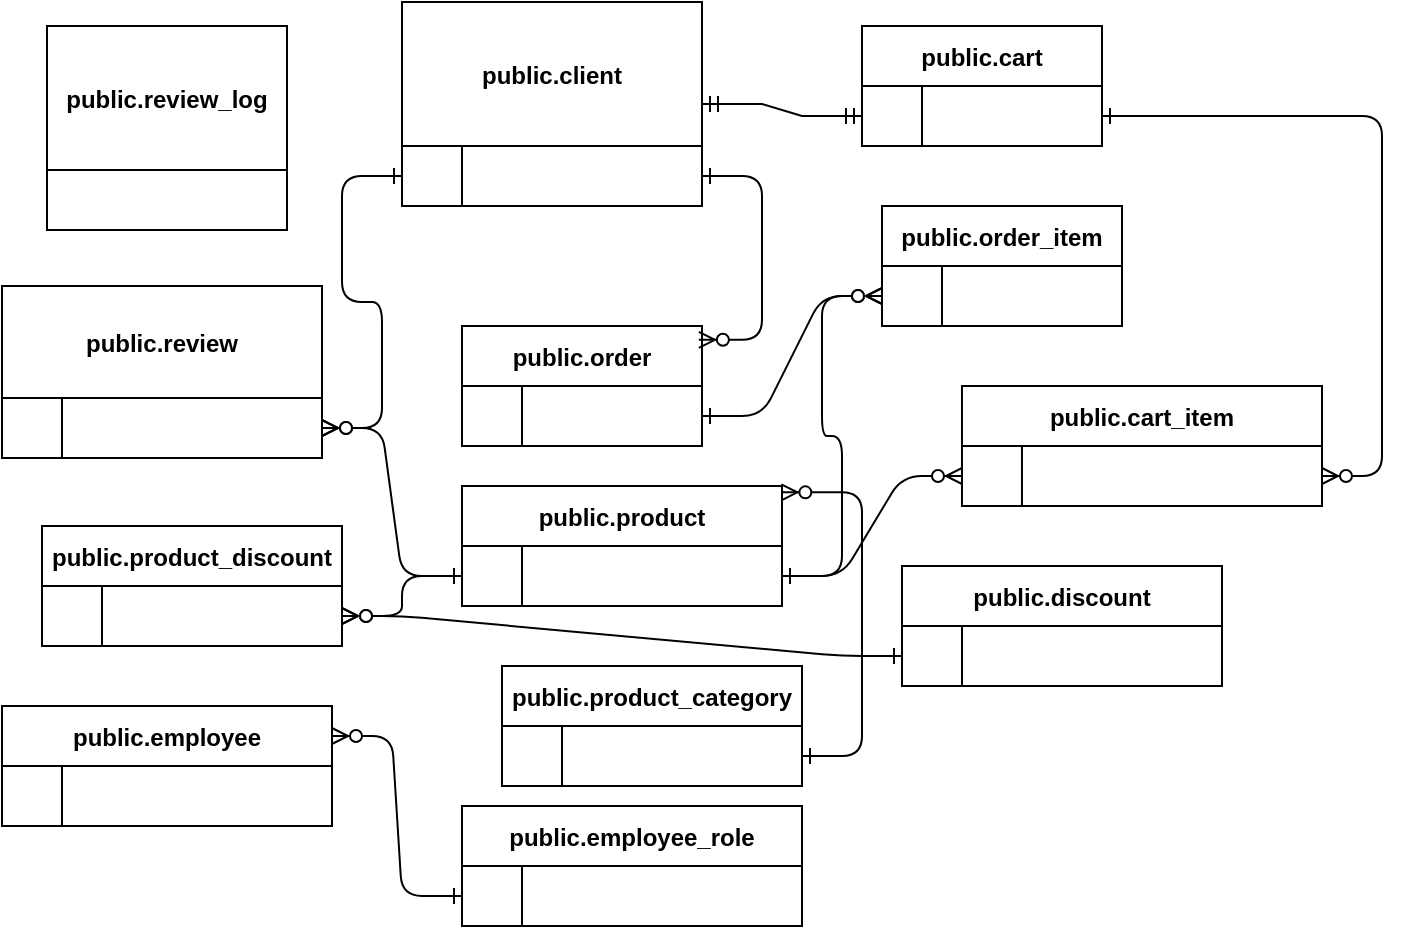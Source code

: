 <mxfile version="25.0.1">
  <diagram id="R2lEEEUBdFMjLlhIrx00" name="Page-1">
    <mxGraphModel dx="1290" dy="629" grid="1" gridSize="10" guides="1" tooltips="1" connect="1" arrows="1" fold="1" page="1" pageScale="1" pageWidth="850" pageHeight="1100" math="0" shadow="0" extFonts="Permanent Marker^https://fonts.googleapis.com/css?family=Permanent+Marker">
      <root>
        <mxCell id="0" />
        <mxCell id="1" parent="0" />
        <mxCell id="public.cart" value="public.cart" style="shape=table;startSize=30;container=1;collapsible=1;childLayout=tableLayout;fixedRows=1;rowLines=0;fontStyle=1;align=center;resizeLast=1;" parent="1" vertex="1">
          <mxGeometry x="990" y="400" width="120" height="60" as="geometry" />
        </mxCell>
        <mxCell id="public.cart.1" value="0" style="shape=partialRectangle;collapsible=0;dropTarget=0;pointerEvents=0;fillColor=none;points=[[0,0.5],[1,0.5]];portConstraint=eastwest;top=0;left=0;right=0;bottom=1;" parent="public.cart" vertex="1">
          <mxGeometry y="30" width="120" height="30" as="geometry" />
        </mxCell>
        <mxCell id="bf57038d-33cf-a19b-9d44-ea3351a5f53d" value="" style="shape=partialRectangle;overflow=hidden;connectable=0;fillColor=none;top=0;left=0;bottom=0;right=0;fontStyle=1;" parent="public.cart.1" vertex="1">
          <mxGeometry width="30" height="30" as="geometry">
            <mxRectangle width="30" height="30" as="alternateBounds" />
          </mxGeometry>
        </mxCell>
        <mxCell id="498ad664-ac95-0472-8ac2-09fa7c4ec262" value="" style="" parent="public.cart.1" vertex="1">
          <mxGeometry x="30" width="90" height="30" as="geometry">
            <mxRectangle width="90" height="30" as="alternateBounds" />
          </mxGeometry>
        </mxCell>
        <mxCell id="public.cart_item" value="public.cart_item" style="shape=table;startSize=30;container=1;collapsible=1;childLayout=tableLayout;fixedRows=1;rowLines=0;fontStyle=1;align=center;resizeLast=1;" parent="1" vertex="1">
          <mxGeometry x="1039.99" y="580" width="180.01" height="60" as="geometry" />
        </mxCell>
        <mxCell id="public.cart_item.1" value="0" style="shape=partialRectangle;collapsible=0;dropTarget=0;pointerEvents=0;fillColor=none;points=[[0,0.5],[1,0.5]];portConstraint=eastwest;top=0;left=0;right=0;bottom=1;" parent="public.cart_item" vertex="1">
          <mxGeometry y="30" width="180.01" height="30" as="geometry" />
        </mxCell>
        <mxCell id="3e524775-b62c-7d78-3fc7-d1bd926e9e8d" value="" style="shape=partialRectangle;overflow=hidden;connectable=0;fillColor=none;top=0;left=0;bottom=0;right=0;fontStyle=1;" parent="public.cart_item.1" vertex="1">
          <mxGeometry width="30" height="30" as="geometry">
            <mxRectangle width="30" height="30" as="alternateBounds" />
          </mxGeometry>
        </mxCell>
        <mxCell id="4f1f4632-f7a6-c82b-b12e-ebb635b830b6" value="" style="" parent="public.cart_item.1" vertex="1">
          <mxGeometry x="30" width="150.01" height="30" as="geometry">
            <mxRectangle width="150.01" height="30" as="alternateBounds" />
          </mxGeometry>
        </mxCell>
        <mxCell id="public.client" value="public.client" style="shape=table;startSize=72;container=1;collapsible=1;childLayout=tableLayout;fixedRows=1;rowLines=0;fontStyle=1;align=center;resizeLast=1;" parent="1" vertex="1">
          <mxGeometry x="760" y="388" width="150" height="102" as="geometry" />
        </mxCell>
        <mxCell id="public.client.1" value="0" style="shape=partialRectangle;collapsible=0;dropTarget=0;pointerEvents=0;fillColor=none;points=[[0,0.5],[1,0.5]];portConstraint=eastwest;top=0;left=0;right=0;bottom=1;" parent="public.client" vertex="1">
          <mxGeometry y="72" width="150" height="30" as="geometry" />
        </mxCell>
        <mxCell id="cca76f85-d6a5-900e-3948-b55e4f7d68cc" value="" style="shape=partialRectangle;overflow=hidden;connectable=0;fillColor=none;top=0;left=0;bottom=0;right=0;fontStyle=1;" parent="public.client.1" vertex="1">
          <mxGeometry width="30" height="30" as="geometry">
            <mxRectangle width="30" height="30" as="alternateBounds" />
          </mxGeometry>
        </mxCell>
        <mxCell id="89cca741-a77d-c983-8598-9beb140acbee" value="" style="" parent="public.client.1" vertex="1">
          <mxGeometry x="30" width="120" height="30" as="geometry">
            <mxRectangle width="120" height="30" as="alternateBounds" />
          </mxGeometry>
        </mxCell>
        <mxCell id="public.discount" value="public.discount" style="shape=table;startSize=30;container=1;collapsible=1;childLayout=tableLayout;fixedRows=1;rowLines=0;fontStyle=1;align=center;resizeLast=1;" parent="1" vertex="1">
          <mxGeometry x="1010" y="670" width="160" height="60" as="geometry" />
        </mxCell>
        <mxCell id="public.discount.1" value="0" style="shape=partialRectangle;collapsible=0;dropTarget=0;pointerEvents=0;fillColor=none;points=[[0,0.5],[1,0.5]];portConstraint=eastwest;top=0;left=0;right=0;bottom=1;" parent="public.discount" vertex="1">
          <mxGeometry y="30" width="160" height="30" as="geometry" />
        </mxCell>
        <mxCell id="7cb32ef6-32ff-e4a8-6c58-7aaf6a207d23" value="" style="shape=partialRectangle;overflow=hidden;connectable=0;fillColor=none;top=0;left=0;bottom=0;right=0;fontStyle=1;" parent="public.discount.1" vertex="1">
          <mxGeometry width="30" height="30" as="geometry">
            <mxRectangle width="30" height="30" as="alternateBounds" />
          </mxGeometry>
        </mxCell>
        <mxCell id="4efdf4da-e16e-f475-c87a-841fb924e06e" value="" style="" parent="public.discount.1" vertex="1">
          <mxGeometry x="30" width="130" height="30" as="geometry">
            <mxRectangle width="130" height="30" as="alternateBounds" />
          </mxGeometry>
        </mxCell>
        <mxCell id="public.employee" value="public.employee" style="shape=table;startSize=30;container=1;collapsible=1;childLayout=tableLayout;fixedRows=1;rowLines=0;fontStyle=1;align=center;resizeLast=1;" parent="1" vertex="1">
          <mxGeometry x="560" y="740" width="165" height="60" as="geometry" />
        </mxCell>
        <mxCell id="public.employee.1" value="0" style="shape=partialRectangle;collapsible=0;dropTarget=0;pointerEvents=0;fillColor=none;points=[[0,0.5],[1,0.5]];portConstraint=eastwest;top=0;left=0;right=0;bottom=1;" parent="public.employee" vertex="1">
          <mxGeometry y="30" width="165" height="30" as="geometry" />
        </mxCell>
        <mxCell id="858c41d1-e157-5eaf-2593-0f90bf880b73" value="" style="shape=partialRectangle;overflow=hidden;connectable=0;fillColor=none;top=0;left=0;bottom=0;right=0;fontStyle=1;" parent="public.employee.1" vertex="1">
          <mxGeometry width="30" height="30" as="geometry">
            <mxRectangle width="30" height="30" as="alternateBounds" />
          </mxGeometry>
        </mxCell>
        <mxCell id="16307c8e-de6d-7e75-ad14-b7c4743655b1" value="" style="" parent="public.employee.1" vertex="1">
          <mxGeometry x="30" width="135" height="30" as="geometry">
            <mxRectangle width="135" height="30" as="alternateBounds" />
          </mxGeometry>
        </mxCell>
        <mxCell id="public.employee_role" value="public.employee_role" style="shape=table;startSize=30;container=1;collapsible=1;childLayout=tableLayout;fixedRows=1;rowLines=0;fontStyle=1;align=center;resizeLast=1;" parent="1" vertex="1">
          <mxGeometry x="790" y="790" width="170" height="60" as="geometry" />
        </mxCell>
        <mxCell id="public.employee_role.1" value="0" style="shape=partialRectangle;collapsible=0;dropTarget=0;pointerEvents=0;fillColor=none;points=[[0,0.5],[1,0.5]];portConstraint=eastwest;top=0;left=0;right=0;bottom=1;" parent="public.employee_role" vertex="1">
          <mxGeometry y="30" width="170" height="30" as="geometry" />
        </mxCell>
        <mxCell id="cb473bbe-aebc-c88e-40dd-b046f438ac8d" value="" style="shape=partialRectangle;overflow=hidden;connectable=0;fillColor=none;top=0;left=0;bottom=0;right=0;fontStyle=1;" parent="public.employee_role.1" vertex="1">
          <mxGeometry width="30" height="30" as="geometry">
            <mxRectangle width="30" height="30" as="alternateBounds" />
          </mxGeometry>
        </mxCell>
        <mxCell id="c501dd28-7fbf-d606-5b71-a8c7cb8b8384" value="" style="" parent="public.employee_role.1" vertex="1">
          <mxGeometry x="30" width="140" height="30" as="geometry">
            <mxRectangle width="140" height="30" as="alternateBounds" />
          </mxGeometry>
        </mxCell>
        <mxCell id="public.order" value="public.order" style="shape=table;startSize=30;container=1;collapsible=1;childLayout=tableLayout;fixedRows=1;rowLines=0;fontStyle=1;align=center;resizeLast=1;" parent="1" vertex="1">
          <mxGeometry x="790" y="550" width="120" height="60" as="geometry" />
        </mxCell>
        <mxCell id="public.order.1" value="0" style="shape=partialRectangle;collapsible=0;dropTarget=0;pointerEvents=0;fillColor=none;points=[[0,0.5],[1,0.5]];portConstraint=eastwest;top=0;left=0;right=0;bottom=1;" parent="public.order" vertex="1">
          <mxGeometry y="30" width="120" height="30" as="geometry" />
        </mxCell>
        <mxCell id="8d0b7dd8-8297-8394-61cd-f69f5345d4ad" value="" style="shape=partialRectangle;overflow=hidden;connectable=0;fillColor=none;top=0;left=0;bottom=0;right=0;fontStyle=1;" parent="public.order.1" vertex="1">
          <mxGeometry width="30" height="30" as="geometry">
            <mxRectangle width="30" height="30" as="alternateBounds" />
          </mxGeometry>
        </mxCell>
        <mxCell id="4200548e-fd73-48ae-0464-061ff521ca18" value="" style="" parent="public.order.1" vertex="1">
          <mxGeometry x="30" width="90" height="30" as="geometry">
            <mxRectangle width="90" height="30" as="alternateBounds" />
          </mxGeometry>
        </mxCell>
        <mxCell id="public.order_item" value="public.order_item" style="shape=table;startSize=30;container=1;collapsible=1;childLayout=tableLayout;fixedRows=1;rowLines=0;fontStyle=1;align=center;resizeLast=1;" parent="1" vertex="1">
          <mxGeometry x="1000" y="490" width="120" height="60.02" as="geometry" />
        </mxCell>
        <mxCell id="public.order_item.5" value="120" style="shape=partialRectangle;collapsible=0;dropTarget=0;pointerEvents=0;fillColor=none;points=[[0,0.5],[1,0.5]];portConstraint=eastwest;top=0;left=0;right=0;bottom=1;" parent="public.order_item" vertex="1">
          <mxGeometry y="30" width="120" height="30" as="geometry" />
        </mxCell>
        <mxCell id="390f0ba6-2da6-c474-1fb8-18068e9227f5" value="" style="shape=partialRectangle;overflow=hidden;connectable=0;fillColor=none;top=0;left=0;bottom=0;right=0;fontStyle=1;" parent="public.order_item.5" vertex="1">
          <mxGeometry width="30" height="30" as="geometry">
            <mxRectangle width="30" height="30" as="alternateBounds" />
          </mxGeometry>
        </mxCell>
        <mxCell id="f8105e37-7919-1ac3-3d06-0e79aa6abb30" value="" style="" parent="public.order_item.5" vertex="1">
          <mxGeometry x="30" width="90" height="30" as="geometry">
            <mxRectangle width="90" height="30" as="alternateBounds" />
          </mxGeometry>
        </mxCell>
        <mxCell id="public.product" value="public.product" style="shape=table;startSize=30;container=1;collapsible=1;childLayout=tableLayout;fixedRows=1;rowLines=0;fontStyle=1;align=center;resizeLast=1;" parent="1" vertex="1">
          <mxGeometry x="790" y="630" width="160" height="60" as="geometry" />
        </mxCell>
        <mxCell id="public.product.1" value="0" style="shape=partialRectangle;collapsible=0;dropTarget=0;pointerEvents=0;fillColor=none;points=[[0,0.5],[1,0.5]];portConstraint=eastwest;top=0;left=0;right=0;bottom=1;" parent="public.product" vertex="1">
          <mxGeometry y="30" width="160" height="30" as="geometry" />
        </mxCell>
        <mxCell id="188d5e99-dea0-b4a4-70ec-4e8f5044d2bd" value="" style="shape=partialRectangle;overflow=hidden;connectable=0;fillColor=none;top=0;left=0;bottom=0;right=0;fontStyle=1;" parent="public.product.1" vertex="1">
          <mxGeometry width="30" height="30" as="geometry">
            <mxRectangle width="30" height="30" as="alternateBounds" />
          </mxGeometry>
        </mxCell>
        <mxCell id="f089610b-6e14-eabc-12bb-38d0be354fd5" value="" style="" parent="public.product.1" vertex="1">
          <mxGeometry x="30" width="130" height="30" as="geometry">
            <mxRectangle width="130" height="30" as="alternateBounds" />
          </mxGeometry>
        </mxCell>
        <mxCell id="public.product_discount" value="public.product_discount" style="shape=table;startSize=30;container=1;collapsible=1;childLayout=tableLayout;fixedRows=1;rowLines=0;fontStyle=1;align=center;resizeLast=1;" parent="1" vertex="1">
          <mxGeometry x="580" y="650" width="150" height="60" as="geometry" />
        </mxCell>
        <mxCell id="public.product_discount.1" value="0" style="shape=partialRectangle;collapsible=0;dropTarget=0;pointerEvents=0;fillColor=none;points=[[0,0.5],[1,0.5]];portConstraint=eastwest;top=0;left=0;right=0;bottom=1;" parent="public.product_discount" vertex="1">
          <mxGeometry y="30" width="150" height="30" as="geometry" />
        </mxCell>
        <mxCell id="a3ac1c4f-8318-bde7-80f9-4d9d0b1b0100" value="" style="shape=partialRectangle;overflow=hidden;connectable=0;fillColor=none;top=0;left=0;bottom=0;right=0;fontStyle=1;" parent="public.product_discount.1" vertex="1">
          <mxGeometry width="30" height="30" as="geometry">
            <mxRectangle width="30" height="30" as="alternateBounds" />
          </mxGeometry>
        </mxCell>
        <mxCell id="ce06cc65-fba1-e32b-da89-9b6897cea2bf" value="" style="" parent="public.product_discount.1" vertex="1">
          <mxGeometry x="30" width="120" height="30" as="geometry">
            <mxRectangle width="120" height="30" as="alternateBounds" />
          </mxGeometry>
        </mxCell>
        <mxCell id="public.review" value="public.review" style="shape=table;startSize=56;container=1;collapsible=1;childLayout=tableLayout;fixedRows=1;rowLines=0;fontStyle=1;align=center;resizeLast=1;" parent="1" vertex="1">
          <mxGeometry x="560" y="530" width="160" height="86" as="geometry" />
        </mxCell>
        <mxCell id="public.review.1" value="0" style="shape=partialRectangle;collapsible=0;dropTarget=0;pointerEvents=0;fillColor=none;points=[[0,0.5],[1,0.5]];portConstraint=eastwest;top=0;left=0;right=0;bottom=1;" parent="public.review" vertex="1">
          <mxGeometry y="56" width="160" height="30" as="geometry" />
        </mxCell>
        <mxCell id="6325071d-e097-440a-cd24-7de3c92a5d16" value="" style="shape=partialRectangle;overflow=hidden;connectable=0;fillColor=none;top=0;left=0;bottom=0;right=0;fontStyle=1;" parent="public.review.1" vertex="1">
          <mxGeometry width="30" height="30" as="geometry">
            <mxRectangle width="30" height="30" as="alternateBounds" />
          </mxGeometry>
        </mxCell>
        <mxCell id="823d0a6c-e9b0-79b3-37f3-bfa993df5711" value="" style="" parent="public.review.1" vertex="1">
          <mxGeometry x="30" width="130" height="30" as="geometry">
            <mxRectangle width="130" height="30" as="alternateBounds" />
          </mxGeometry>
        </mxCell>
        <mxCell id="7f88d44c-0e6f-9fd0-647b-7af53673f62e" value="" style="edgeStyle=entityRelationEdgeStyle;endArrow=ERzeroToMany;startArrow=ERone;endFill=1;startFill=0;" parent="1" source="public.cart.1" target="4f1f4632-f7a6-c82b-b12e-ebb635b830b6" edge="1">
          <mxGeometry width="100" height="100" relative="1" as="geometry">
            <mxPoint x="5.8" y="571.903" as="sourcePoint" />
            <mxPoint x="1070" y="660" as="targetPoint" />
            <Array as="points">
              <mxPoint x="1180" y="500" />
              <mxPoint x="1160" y="520" />
              <mxPoint x="1220" y="610" />
              <mxPoint x="1170" y="610" />
              <mxPoint x="1180" y="600" />
            </Array>
          </mxGeometry>
        </mxCell>
        <mxCell id="579c8419-5327-b476-413d-eb0933a75572" value="" style="edgeStyle=entityRelationEdgeStyle;endArrow=ERzeroToMany;startArrow=ERone;endFill=1;startFill=0;exitX=1;exitY=0.5;exitDx=0;exitDy=0;entryX=0;entryY=0.5;entryDx=0;entryDy=0;" parent="1" source="f089610b-6e14-eabc-12bb-38d0be354fd5" target="public.cart_item.1" edge="1">
          <mxGeometry width="100" height="100" relative="1" as="geometry">
            <mxPoint x="960.36" y="780.44" as="sourcePoint" />
            <mxPoint x="1040" y="710" as="targetPoint" />
          </mxGeometry>
        </mxCell>
        <mxCell id="6ec4d561-1659-1bb6-e436-e9e84968e859" value="" style="edgeStyle=entityRelationEdgeStyle;endArrow=ERzeroToMany;startArrow=ERone;endFill=1;startFill=0;entryX=1;entryY=0.25;entryDx=0;entryDy=0;" parent="1" source="public.employee_role.1" target="public.employee" edge="1">
          <mxGeometry width="100" height="100" relative="1" as="geometry">
            <mxPoint x="455.8" y="195.028" as="sourcePoint" />
            <mxPoint x="455.8" y="498.25" as="targetPoint" />
          </mxGeometry>
        </mxCell>
        <mxCell id="decf1c8f-1e95-f6b8-a5de-ef0c0f745e97" value="" style="edgeStyle=entityRelationEdgeStyle;endArrow=ERzeroToMany;startArrow=ERone;endFill=1;startFill=0;entryX=0.987;entryY=0.115;entryDx=0;entryDy=0;entryPerimeter=0;" parent="1" source="public.client.1" target="public.order" edge="1">
          <mxGeometry width="100" height="100" relative="1" as="geometry">
            <mxPoint x="230.8" y="127.388" as="sourcePoint" />
            <mxPoint x="230.8" y="578.288" as="targetPoint" />
          </mxGeometry>
        </mxCell>
        <mxCell id="95976771-021f-a422-0ac1-4d3fb3fba7e3" value="" style="edgeStyle=entityRelationEdgeStyle;endArrow=ERzeroToMany;startArrow=ERone;endFill=1;startFill=0;entryX=0;entryY=0.5;entryDx=0;entryDy=0;" parent="1" source="public.order.1" target="public.order_item.5" edge="1">
          <mxGeometry width="100" height="100" relative="1" as="geometry">
            <mxPoint x="230.8" y="553.488" as="sourcePoint" />
            <mxPoint x="1000" y="575" as="targetPoint" />
          </mxGeometry>
        </mxCell>
        <mxCell id="3e2ce084-0d1a-ac25-41f9-bfa620a51855" value="" style="edgeStyle=entityRelationEdgeStyle;endArrow=ERzeroToMany;startArrow=ERone;endFill=1;startFill=0;entryX=0;entryY=0.5;entryDx=0;entryDy=0;" parent="1" source="public.product.1" target="public.order_item.5" edge="1">
          <mxGeometry width="100" height="100" relative="1" as="geometry">
            <mxPoint x="680.8" y="497.875" as="sourcePoint" />
            <mxPoint x="1000" y="575" as="targetPoint" />
          </mxGeometry>
        </mxCell>
        <mxCell id="cf0f3145-d94f-c67b-d1ae-4e4e3b709920" value="" style="edgeStyle=entityRelationEdgeStyle;endArrow=ERzeroToMany;startArrow=ERone;endFill=1;startFill=0;entryX=0.998;entryY=0.053;entryDx=0;entryDy=0;entryPerimeter=0;" parent="1" source="public.product_category.1" target="public.product" edge="1">
          <mxGeometry width="100" height="100" relative="1" as="geometry">
            <mxPoint x="680.8" y="195.025" as="sourcePoint" />
            <mxPoint x="680.8" y="528.687" as="targetPoint" />
          </mxGeometry>
        </mxCell>
        <mxCell id="c1822f66-f731-0c93-45ba-f53ba8e53f74" value="" style="edgeStyle=entityRelationEdgeStyle;endArrow=ERzeroToMany;startArrow=ERone;endFill=1;startFill=0;entryX=1;entryY=0.5;entryDx=0;entryDy=0;" parent="1" source="public.product.1" target="public.product_discount.1" edge="1">
          <mxGeometry width="100" height="100" relative="1" as="geometry">
            <mxPoint x="680.8" y="497.875" as="sourcePoint" />
            <mxPoint x="1079.55" y="930.356" as="targetPoint" />
          </mxGeometry>
        </mxCell>
        <mxCell id="33add291-8175-aaa8-c101-1d92ae9d9b18" value="" style="edgeStyle=entityRelationEdgeStyle;endArrow=ERzeroToMany;startArrow=ERone;endFill=1;startFill=0;entryX=1;entryY=0.5;entryDx=0;entryDy=0;" parent="1" source="public.client.1" target="public.review.1" edge="1">
          <mxGeometry width="100" height="100" relative="1" as="geometry">
            <mxPoint x="230.8" y="127.388" as="sourcePoint" />
            <mxPoint x="854.55" y="924.338" as="targetPoint" />
          </mxGeometry>
        </mxCell>
        <mxCell id="0132aab0-11b1-345c-dba3-91ad61b230d2" value="" style="edgeStyle=entityRelationEdgeStyle;endArrow=ERzeroToMany;startArrow=ERone;endFill=1;startFill=0;entryX=1;entryY=0.5;entryDx=0;entryDy=0;" parent="1" source="public.product.1" target="public.review.1" edge="1">
          <mxGeometry width="100" height="100" relative="1" as="geometry">
            <mxPoint x="680.8" y="497.875" as="sourcePoint" />
            <mxPoint x="854.55" y="899.537" as="targetPoint" />
          </mxGeometry>
        </mxCell>
        <mxCell id="VqQebJ0HGXR-MDs0Irp4-1" value="" style="edgeStyle=entityRelationEdgeStyle;endArrow=ERzeroToMany;startArrow=ERone;endFill=1;startFill=0;entryX=1;entryY=0.5;entryDx=0;entryDy=0;" parent="1" source="public.discount.1" target="ce06cc65-fba1-e32b-da89-9b6897cea2bf" edge="1">
          <mxGeometry width="100" height="100" relative="1" as="geometry">
            <mxPoint x="924" y="1868" as="sourcePoint" />
            <mxPoint x="745" y="1542" as="targetPoint" />
          </mxGeometry>
        </mxCell>
        <mxCell id="public.product_category" value="public.product_category" style="shape=table;startSize=30;container=1;collapsible=1;childLayout=tableLayout;fixedRows=1;rowLines=0;fontStyle=1;align=center;resizeLast=1;" parent="1" vertex="1">
          <mxGeometry x="810" y="720" width="150" height="60" as="geometry" />
        </mxCell>
        <mxCell id="public.product_category.1" value="0" style="shape=partialRectangle;collapsible=0;dropTarget=0;pointerEvents=0;fillColor=none;points=[[0,0.5],[1,0.5]];portConstraint=eastwest;top=0;left=0;right=0;bottom=1;" parent="public.product_category" vertex="1">
          <mxGeometry y="30" width="150" height="30" as="geometry" />
        </mxCell>
        <mxCell id="51972577-c5fe-9786-ce7f-0e6c07eb4b9c" value="" style="shape=partialRectangle;overflow=hidden;connectable=0;fillColor=none;top=0;left=0;bottom=0;right=0;fontStyle=1;" parent="public.product_category.1" vertex="1">
          <mxGeometry width="30" height="30" as="geometry">
            <mxRectangle width="30" height="30" as="alternateBounds" />
          </mxGeometry>
        </mxCell>
        <mxCell id="f6f21eb3-f198-789b-9ac8-50471a3fd036" value="" style="" parent="public.product_category.1" vertex="1">
          <mxGeometry x="30" width="120" height="30" as="geometry">
            <mxRectangle width="120" height="30" as="alternateBounds" />
          </mxGeometry>
        </mxCell>
        <mxCell id="public.review_log" value="public.review_log" style="shape=table;startSize=72;container=1;collapsible=1;childLayout=tableLayout;fixedRows=1;rowLines=0;fontStyle=1;align=center;resizeLast=1;" parent="1" vertex="1">
          <mxGeometry x="582.5" y="400" width="120" height="102" as="geometry">
            <mxRectangle x="425" y="220" width="130" height="30" as="alternateBounds" />
          </mxGeometry>
        </mxCell>
        <mxCell id="public.review_log.6" value="150" style="" parent="public.review_log" vertex="1">
          <mxGeometry y="72" width="120" height="30" as="geometry" />
        </mxCell>
        <mxCell id="fa999f79-19b5-d96f-1cd4-488d883279e3" value="" style="" parent="public.review_log.6" vertex="1">
          <mxGeometry width="120" height="30" as="geometry">
            <mxRectangle width="120" height="30" as="alternateBounds" />
          </mxGeometry>
        </mxCell>
        <mxCell id="R2Ri939kBG6H8C_cRLbL-18" value="" style="edgeStyle=entityRelationEdgeStyle;fontSize=12;html=1;endArrow=ERmandOne;startArrow=ERmandOne;rounded=0;entryX=0;entryY=0.5;entryDx=0;entryDy=0;exitX=1;exitY=0.5;exitDx=0;exitDy=0;" edge="1" parent="1" source="public.client" target="public.cart.1">
          <mxGeometry width="100" height="100" relative="1" as="geometry">
            <mxPoint x="950" y="690" as="sourcePoint" />
            <mxPoint x="1050" y="590" as="targetPoint" />
          </mxGeometry>
        </mxCell>
      </root>
    </mxGraphModel>
  </diagram>
</mxfile>
